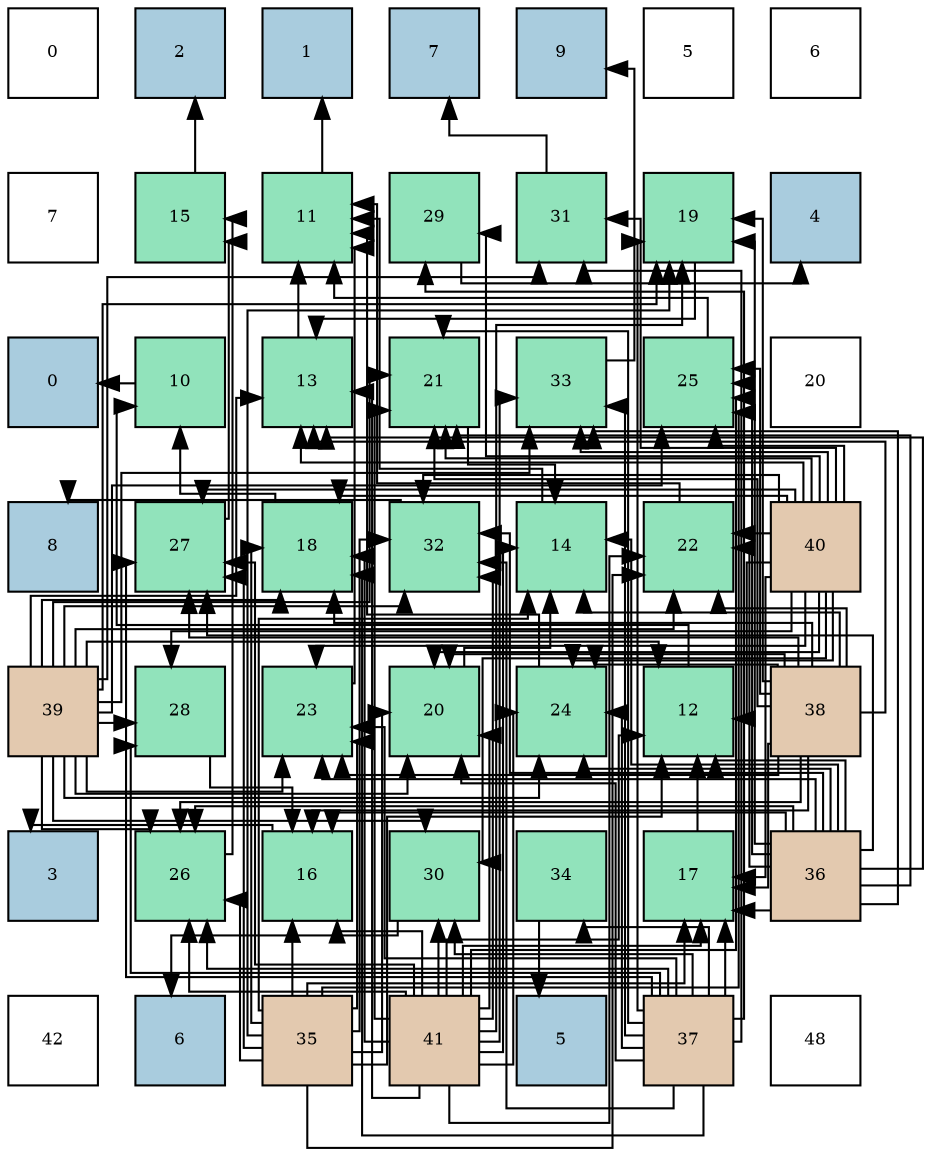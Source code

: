 digraph layout{
 rankdir=TB;
 splines=ortho;
 node [style=filled shape=square fixedsize=true width=0.6];
0[label="0", fontsize=8, fillcolor="#ffffff"];
1[label="2", fontsize=8, fillcolor="#a9ccde"];
2[label="1", fontsize=8, fillcolor="#a9ccde"];
3[label="7", fontsize=8, fillcolor="#a9ccde"];
4[label="9", fontsize=8, fillcolor="#a9ccde"];
5[label="5", fontsize=8, fillcolor="#ffffff"];
6[label="6", fontsize=8, fillcolor="#ffffff"];
7[label="7", fontsize=8, fillcolor="#ffffff"];
8[label="15", fontsize=8, fillcolor="#91e3bb"];
9[label="11", fontsize=8, fillcolor="#91e3bb"];
10[label="29", fontsize=8, fillcolor="#91e3bb"];
11[label="31", fontsize=8, fillcolor="#91e3bb"];
12[label="19", fontsize=8, fillcolor="#91e3bb"];
13[label="4", fontsize=8, fillcolor="#a9ccde"];
14[label="0", fontsize=8, fillcolor="#a9ccde"];
15[label="10", fontsize=8, fillcolor="#91e3bb"];
16[label="13", fontsize=8, fillcolor="#91e3bb"];
17[label="21", fontsize=8, fillcolor="#91e3bb"];
18[label="33", fontsize=8, fillcolor="#91e3bb"];
19[label="25", fontsize=8, fillcolor="#91e3bb"];
20[label="20", fontsize=8, fillcolor="#ffffff"];
21[label="8", fontsize=8, fillcolor="#a9ccde"];
22[label="27", fontsize=8, fillcolor="#91e3bb"];
23[label="18", fontsize=8, fillcolor="#91e3bb"];
24[label="32", fontsize=8, fillcolor="#91e3bb"];
25[label="14", fontsize=8, fillcolor="#91e3bb"];
26[label="22", fontsize=8, fillcolor="#91e3bb"];
27[label="40", fontsize=8, fillcolor="#e3c9af"];
28[label="39", fontsize=8, fillcolor="#e3c9af"];
29[label="28", fontsize=8, fillcolor="#91e3bb"];
30[label="23", fontsize=8, fillcolor="#91e3bb"];
31[label="20", fontsize=8, fillcolor="#91e3bb"];
32[label="24", fontsize=8, fillcolor="#91e3bb"];
33[label="12", fontsize=8, fillcolor="#91e3bb"];
34[label="38", fontsize=8, fillcolor="#e3c9af"];
35[label="3", fontsize=8, fillcolor="#a9ccde"];
36[label="26", fontsize=8, fillcolor="#91e3bb"];
37[label="16", fontsize=8, fillcolor="#91e3bb"];
38[label="30", fontsize=8, fillcolor="#91e3bb"];
39[label="34", fontsize=8, fillcolor="#91e3bb"];
40[label="17", fontsize=8, fillcolor="#91e3bb"];
41[label="36", fontsize=8, fillcolor="#e3c9af"];
42[label="42", fontsize=8, fillcolor="#ffffff"];
43[label="6", fontsize=8, fillcolor="#a9ccde"];
44[label="35", fontsize=8, fillcolor="#e3c9af"];
45[label="41", fontsize=8, fillcolor="#e3c9af"];
46[label="5", fontsize=8, fillcolor="#a9ccde"];
47[label="37", fontsize=8, fillcolor="#e3c9af"];
48[label="48", fontsize=8, fillcolor="#ffffff"];
edge [constraint=false, style=vis];15 -> 14;
9 -> 2;
33 -> 15;
16 -> 9;
25 -> 9;
8 -> 1;
37 -> 35;
40 -> 33;
23 -> 15;
12 -> 16;
31 -> 25;
17 -> 25;
26 -> 9;
30 -> 9;
32 -> 9;
19 -> 9;
36 -> 8;
22 -> 8;
29 -> 37;
10 -> 13;
38 -> 43;
11 -> 3;
24 -> 21;
18 -> 4;
39 -> 46;
44 -> 33;
44 -> 25;
44 -> 37;
44 -> 40;
44 -> 23;
44 -> 12;
44 -> 31;
44 -> 26;
44 -> 30;
44 -> 19;
44 -> 36;
44 -> 22;
44 -> 24;
41 -> 33;
41 -> 16;
41 -> 25;
41 -> 37;
41 -> 40;
41 -> 12;
41 -> 17;
41 -> 26;
41 -> 30;
41 -> 32;
41 -> 19;
41 -> 36;
41 -> 22;
41 -> 24;
41 -> 18;
47 -> 40;
47 -> 23;
47 -> 12;
47 -> 31;
47 -> 17;
47 -> 30;
47 -> 32;
47 -> 36;
47 -> 22;
47 -> 29;
47 -> 10;
47 -> 38;
47 -> 11;
47 -> 24;
47 -> 18;
47 -> 39;
34 -> 16;
34 -> 25;
34 -> 37;
34 -> 40;
34 -> 23;
34 -> 12;
34 -> 31;
34 -> 17;
34 -> 26;
34 -> 30;
34 -> 32;
34 -> 19;
34 -> 36;
34 -> 22;
28 -> 33;
28 -> 16;
28 -> 23;
28 -> 12;
28 -> 31;
28 -> 17;
28 -> 26;
28 -> 30;
28 -> 32;
28 -> 19;
28 -> 36;
28 -> 29;
28 -> 38;
28 -> 11;
28 -> 24;
28 -> 18;
27 -> 33;
27 -> 16;
27 -> 40;
27 -> 23;
27 -> 31;
27 -> 17;
27 -> 26;
27 -> 30;
27 -> 32;
27 -> 19;
27 -> 22;
27 -> 29;
27 -> 10;
27 -> 38;
27 -> 11;
27 -> 24;
27 -> 18;
45 -> 33;
45 -> 16;
45 -> 25;
45 -> 37;
45 -> 40;
45 -> 23;
45 -> 12;
45 -> 31;
45 -> 17;
45 -> 26;
45 -> 32;
45 -> 19;
45 -> 36;
45 -> 22;
45 -> 38;
45 -> 24;
45 -> 18;
edge [constraint=true, style=invis];
0 -> 7 -> 14 -> 21 -> 28 -> 35 -> 42;
1 -> 8 -> 15 -> 22 -> 29 -> 36 -> 43;
2 -> 9 -> 16 -> 23 -> 30 -> 37 -> 44;
3 -> 10 -> 17 -> 24 -> 31 -> 38 -> 45;
4 -> 11 -> 18 -> 25 -> 32 -> 39 -> 46;
5 -> 12 -> 19 -> 26 -> 33 -> 40 -> 47;
6 -> 13 -> 20 -> 27 -> 34 -> 41 -> 48;
rank = same {0 -> 1 -> 2 -> 3 -> 4 -> 5 -> 6};
rank = same {7 -> 8 -> 9 -> 10 -> 11 -> 12 -> 13};
rank = same {14 -> 15 -> 16 -> 17 -> 18 -> 19 -> 20};
rank = same {21 -> 22 -> 23 -> 24 -> 25 -> 26 -> 27};
rank = same {28 -> 29 -> 30 -> 31 -> 32 -> 33 -> 34};
rank = same {35 -> 36 -> 37 -> 38 -> 39 -> 40 -> 41};
rank = same {42 -> 43 -> 44 -> 45 -> 46 -> 47 -> 48};
}